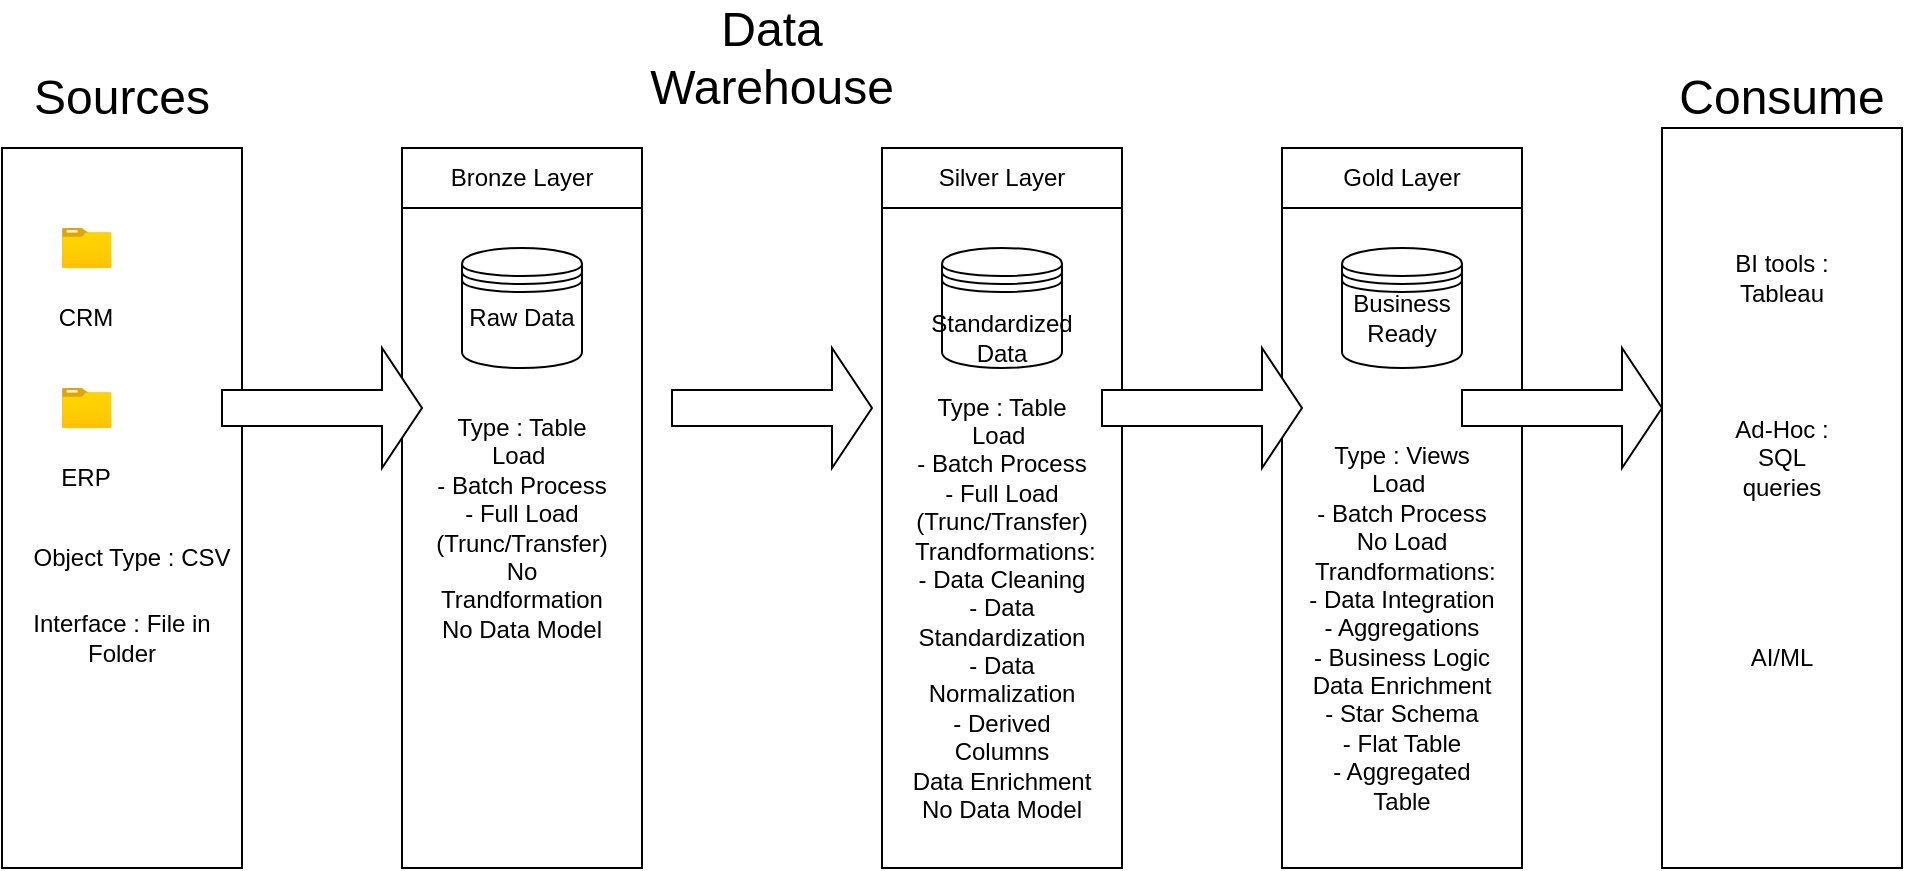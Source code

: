 <mxfile version="28.0.6">
  <diagram name="Page-1" id="eSm3fn7T2BW94AZVlym1">
    <mxGraphModel dx="893" dy="597" grid="1" gridSize="10" guides="1" tooltips="1" connect="1" arrows="1" fold="1" page="1" pageScale="1" pageWidth="1000" pageHeight="1100" math="0" shadow="0">
      <root>
        <mxCell id="0" />
        <mxCell id="1" parent="0" />
        <mxCell id="Pn8qpYkC_DxaE2Njb19L-1" value="" style="rounded=0;whiteSpace=wrap;html=1;" vertex="1" parent="1">
          <mxGeometry x="40" y="80" width="120" height="360" as="geometry" />
        </mxCell>
        <mxCell id="Pn8qpYkC_DxaE2Njb19L-2" value="&lt;font style=&quot;font-size: 24px;&quot;&gt;Sources&lt;/font&gt;" style="text;html=1;align=center;verticalAlign=middle;whiteSpace=wrap;rounded=0;" vertex="1" parent="1">
          <mxGeometry x="70" y="40" width="60" height="30" as="geometry" />
        </mxCell>
        <mxCell id="Pn8qpYkC_DxaE2Njb19L-3" value="" style="rounded=0;whiteSpace=wrap;html=1;" vertex="1" parent="1">
          <mxGeometry x="240" y="80" width="120" height="360" as="geometry" />
        </mxCell>
        <mxCell id="Pn8qpYkC_DxaE2Njb19L-4" value="&lt;font style=&quot;font-size: 24px;&quot;&gt;Data Warehouse&lt;/font&gt;" style="text;html=1;align=center;verticalAlign=middle;whiteSpace=wrap;rounded=0;" vertex="1" parent="1">
          <mxGeometry x="395" y="20" width="60" height="30" as="geometry" />
        </mxCell>
        <mxCell id="Pn8qpYkC_DxaE2Njb19L-5" value="" style="rounded=0;whiteSpace=wrap;html=1;" vertex="1" parent="1">
          <mxGeometry x="870" y="70" width="120" height="370" as="geometry" />
        </mxCell>
        <mxCell id="Pn8qpYkC_DxaE2Njb19L-6" value="&lt;font style=&quot;font-size: 24px;&quot;&gt;Consume&lt;/font&gt;" style="text;html=1;align=center;verticalAlign=middle;whiteSpace=wrap;rounded=0;" vertex="1" parent="1">
          <mxGeometry x="900" y="40" width="60" height="30" as="geometry" />
        </mxCell>
        <mxCell id="Pn8qpYkC_DxaE2Njb19L-7" value="Bronze Layer" style="rounded=0;whiteSpace=wrap;html=1;" vertex="1" parent="1">
          <mxGeometry x="240" y="80" width="120" height="30" as="geometry" />
        </mxCell>
        <mxCell id="Pn8qpYkC_DxaE2Njb19L-10" value="" style="rounded=0;whiteSpace=wrap;html=1;" vertex="1" parent="1">
          <mxGeometry x="480" y="80" width="120" height="360" as="geometry" />
        </mxCell>
        <mxCell id="Pn8qpYkC_DxaE2Njb19L-11" value="" style="rounded=0;whiteSpace=wrap;html=1;" vertex="1" parent="1">
          <mxGeometry x="680" y="80" width="120" height="360" as="geometry" />
        </mxCell>
        <mxCell id="Pn8qpYkC_DxaE2Njb19L-9" value="Gold Layer" style="rounded=0;whiteSpace=wrap;html=1;" vertex="1" parent="1">
          <mxGeometry x="680" y="80" width="120" height="30" as="geometry" />
        </mxCell>
        <mxCell id="Pn8qpYkC_DxaE2Njb19L-8" value="Silver Layer" style="rounded=0;whiteSpace=wrap;html=1;" vertex="1" parent="1">
          <mxGeometry x="480" y="80" width="120" height="30" as="geometry" />
        </mxCell>
        <mxCell id="Pn8qpYkC_DxaE2Njb19L-13" value="" style="image;aspect=fixed;html=1;points=[];align=center;fontSize=12;image=img/lib/azure2/general/Folder_Blank.svg;" vertex="1" parent="1">
          <mxGeometry x="70" y="120" width="24.64" height="20" as="geometry" />
        </mxCell>
        <mxCell id="Pn8qpYkC_DxaE2Njb19L-14" value="" style="image;aspect=fixed;html=1;points=[];align=center;fontSize=12;image=img/lib/azure2/general/Folder_Blank.svg;" vertex="1" parent="1">
          <mxGeometry x="70" y="200" width="24.64" height="20" as="geometry" />
        </mxCell>
        <mxCell id="Pn8qpYkC_DxaE2Njb19L-15" value="CRM&lt;span style=&quot;color: rgba(0, 0, 0, 0); font-family: monospace; font-size: 0px; text-align: start; text-wrap-mode: nowrap;&quot;&gt;%3CmxGraphModel%3E%3Croot%3E%3CmxCell%20id%3D%220%22%2F%3E%3CmxCell%20id%3D%221%22%20parent%3D%220%22%2F%3E%3CmxCell%20id%3D%222%22%20value%3D%22%22%20style%3D%22image%3Baspect%3Dfixed%3Bhtml%3D1%3Bpoints%3D%5B%5D%3Balign%3Dcenter%3BfontSize%3D12%3Bimage%3Dimg%2Flib%2Fazure2%2Fgeneral%2FFolder_Blank.svg%3B%22%20vertex%3D%221%22%20parent%3D%221%22%3E%3CmxGeometry%20x%3D%2260%22%20y%3D%22120%22%20width%3D%2224.64%22%20height%3D%2220%22%20as%3D%22geometry%22%2F%3E%3C%2FmxCell%3E%3C%2Froot%3E%3C%2FmxGraphModel%3E&lt;/span&gt;" style="text;html=1;align=center;verticalAlign=middle;whiteSpace=wrap;rounded=0;" vertex="1" parent="1">
          <mxGeometry x="52.32" y="150" width="60" height="30" as="geometry" />
        </mxCell>
        <mxCell id="Pn8qpYkC_DxaE2Njb19L-16" value="ERP" style="text;html=1;align=center;verticalAlign=middle;whiteSpace=wrap;rounded=0;" vertex="1" parent="1">
          <mxGeometry x="52.32" y="230" width="60" height="30" as="geometry" />
        </mxCell>
        <mxCell id="Pn8qpYkC_DxaE2Njb19L-17" value="Object Type : CSV" style="text;html=1;align=center;verticalAlign=middle;whiteSpace=wrap;rounded=0;" vertex="1" parent="1">
          <mxGeometry x="50" y="270" width="110" height="30" as="geometry" />
        </mxCell>
        <mxCell id="Pn8qpYkC_DxaE2Njb19L-18" value="Interface : File in Folder" style="text;html=1;align=center;verticalAlign=middle;whiteSpace=wrap;rounded=0;" vertex="1" parent="1">
          <mxGeometry x="40" y="310" width="120" height="30" as="geometry" />
        </mxCell>
        <mxCell id="Pn8qpYkC_DxaE2Njb19L-19" value="" style="shape=datastore;whiteSpace=wrap;html=1;" vertex="1" parent="1">
          <mxGeometry x="270" y="130" width="60" height="60" as="geometry" />
        </mxCell>
        <mxCell id="Pn8qpYkC_DxaE2Njb19L-20" value="" style="shape=datastore;whiteSpace=wrap;html=1;" vertex="1" parent="1">
          <mxGeometry x="510" y="130" width="60" height="60" as="geometry" />
        </mxCell>
        <mxCell id="Pn8qpYkC_DxaE2Njb19L-21" value="" style="shape=datastore;whiteSpace=wrap;html=1;" vertex="1" parent="1">
          <mxGeometry x="710" y="130" width="60" height="60" as="geometry" />
        </mxCell>
        <mxCell id="Pn8qpYkC_DxaE2Njb19L-22" value="" style="shape=singleArrow;whiteSpace=wrap;html=1;" vertex="1" parent="1">
          <mxGeometry x="150" y="180" width="100" height="60" as="geometry" />
        </mxCell>
        <mxCell id="Pn8qpYkC_DxaE2Njb19L-23" value="" style="shape=singleArrow;whiteSpace=wrap;html=1;" vertex="1" parent="1">
          <mxGeometry x="375" y="180" width="100" height="60" as="geometry" />
        </mxCell>
        <mxCell id="Pn8qpYkC_DxaE2Njb19L-24" value="" style="shape=singleArrow;whiteSpace=wrap;html=1;" vertex="1" parent="1">
          <mxGeometry x="590" y="180" width="100" height="60" as="geometry" />
        </mxCell>
        <mxCell id="Pn8qpYkC_DxaE2Njb19L-25" value="" style="shape=singleArrow;whiteSpace=wrap;html=1;" vertex="1" parent="1">
          <mxGeometry x="770" y="180" width="100" height="60" as="geometry" />
        </mxCell>
        <mxCell id="Pn8qpYkC_DxaE2Njb19L-26" value="Raw Data" style="text;html=1;align=center;verticalAlign=middle;whiteSpace=wrap;rounded=0;" vertex="1" parent="1">
          <mxGeometry x="270" y="150" width="60" height="30" as="geometry" />
        </mxCell>
        <mxCell id="Pn8qpYkC_DxaE2Njb19L-27" value="Standardized Data" style="text;html=1;align=center;verticalAlign=middle;whiteSpace=wrap;rounded=0;" vertex="1" parent="1">
          <mxGeometry x="510" y="160" width="60" height="30" as="geometry" />
        </mxCell>
        <mxCell id="Pn8qpYkC_DxaE2Njb19L-28" value="Business Ready" style="text;html=1;align=center;verticalAlign=middle;whiteSpace=wrap;rounded=0;" vertex="1" parent="1">
          <mxGeometry x="710" y="150" width="60" height="30" as="geometry" />
        </mxCell>
        <mxCell id="Pn8qpYkC_DxaE2Njb19L-29" value="Type : Table&lt;div&gt;Load&amp;nbsp;&lt;/div&gt;&lt;div&gt;- Batch Process&lt;/div&gt;&lt;div&gt;- Full Load (Trunc/Transfer)&lt;/div&gt;&lt;div&gt;No Trandformation&lt;/div&gt;&lt;div&gt;No Data Model&lt;/div&gt;" style="text;html=1;align=center;verticalAlign=middle;whiteSpace=wrap;rounded=0;" vertex="1" parent="1">
          <mxGeometry x="250" y="220" width="100" height="100" as="geometry" />
        </mxCell>
        <mxCell id="Pn8qpYkC_DxaE2Njb19L-30" value="Type : Table&lt;div&gt;Load&amp;nbsp;&lt;/div&gt;&lt;div&gt;- Batch Process&lt;/div&gt;&lt;div&gt;- Full Load (Trunc/Transfer)&lt;/div&gt;&lt;div&gt;&amp;nbsp;Trandformations:&lt;/div&gt;&lt;div&gt;- Data Cleaning&lt;/div&gt;&lt;div&gt;- Data Standardization&lt;/div&gt;&lt;div&gt;- Data Normalization&lt;/div&gt;&lt;div&gt;- Derived Columns&lt;/div&gt;&lt;div&gt;Data Enrichment&lt;/div&gt;&lt;div&gt;No Data Model&lt;/div&gt;" style="text;html=1;align=center;verticalAlign=middle;whiteSpace=wrap;rounded=0;" vertex="1" parent="1">
          <mxGeometry x="490" y="260" width="100" height="100" as="geometry" />
        </mxCell>
        <mxCell id="Pn8qpYkC_DxaE2Njb19L-32" value="Type : Views&lt;div&gt;Load&amp;nbsp;&lt;/div&gt;&lt;div&gt;- Batch Process&lt;/div&gt;&lt;div&gt;No Load&lt;/div&gt;&lt;div&gt;&amp;nbsp;Trandformations:&lt;/div&gt;&lt;div&gt;- Data Integration&lt;/div&gt;&lt;div&gt;- Aggregations&lt;/div&gt;&lt;div&gt;- Business Logic&lt;/div&gt;&lt;div&gt;Data Enrichment&lt;/div&gt;&lt;div&gt;- Star Schema&lt;/div&gt;&lt;div&gt;- Flat Table&lt;/div&gt;&lt;div&gt;- Aggregated Table&lt;/div&gt;" style="text;html=1;align=center;verticalAlign=middle;whiteSpace=wrap;rounded=0;" vertex="1" parent="1">
          <mxGeometry x="690" y="270" width="100" height="100" as="geometry" />
        </mxCell>
        <mxCell id="Pn8qpYkC_DxaE2Njb19L-33" value="BI tools : Tableau" style="text;html=1;align=center;verticalAlign=middle;whiteSpace=wrap;rounded=0;" vertex="1" parent="1">
          <mxGeometry x="900" y="130" width="60" height="30" as="geometry" />
        </mxCell>
        <mxCell id="Pn8qpYkC_DxaE2Njb19L-35" value="Ad-Hoc : SQL queries&lt;span style=&quot;color: rgba(0, 0, 0, 0); font-family: monospace; font-size: 0px; text-align: start; text-wrap-mode: nowrap;&quot;&gt;%3CmxGraphModel%3E%3Croot%3E%3CmxCell%20id%3D%220%22%2F%3E%3CmxCell%20id%3D%221%22%20parent%3D%220%22%2F%3E%3CmxCell%20id%3D%222%22%20value%3D%22BI%20tools%20%3A%20Tableau%22%20style%3D%22text%3Bhtml%3D1%3Balign%3Dcenter%3BverticalAlign%3Dmiddle%3BwhiteSpace%3Dwrap%3Brounded%3D0%3B%22%20vertex%3D%221%22%20parent%3D%221%22%3E%3CmxGeometry%20x%3D%22900%22%20y%3D%22130%22%20width%3D%2260%22%20height%3D%2230%22%20as%3D%22geometry%22%2F%3E%3C%2FmxCell%3E%3C%2Froot%3E%3C%2FmxGraphModel%3E&lt;/span&gt;" style="text;html=1;align=center;verticalAlign=middle;whiteSpace=wrap;rounded=0;" vertex="1" parent="1">
          <mxGeometry x="900" y="220" width="60" height="30" as="geometry" />
        </mxCell>
        <mxCell id="Pn8qpYkC_DxaE2Njb19L-36" value="AI/ML" style="text;html=1;align=center;verticalAlign=middle;whiteSpace=wrap;rounded=0;" vertex="1" parent="1">
          <mxGeometry x="900" y="320" width="60" height="30" as="geometry" />
        </mxCell>
      </root>
    </mxGraphModel>
  </diagram>
</mxfile>
